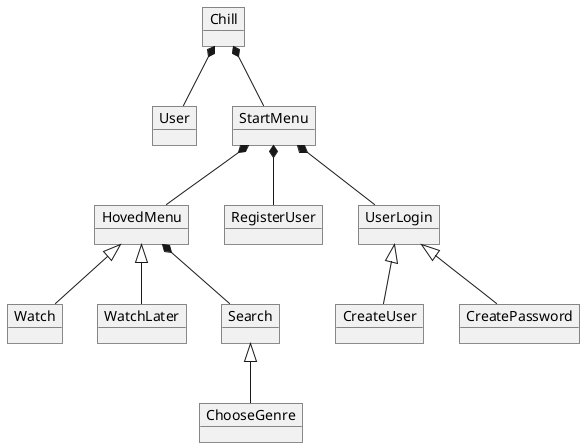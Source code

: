 @startuml
'https://plantuml.com/object-diagram

object Chill

object User
object Watch
object WatchLater
object StartMenu
object HovedMenu
object ChooseGenre
object Search
object RegisterUser
object CreateUser
object UserLogin
object CreatePassword



Chill *-- User
Chill *-- StartMenu
StartMenu *-- RegisterUser

StartMenu *-- HovedMenu
UserLogin <|-- CreatePassword
UserLogin <|-- CreateUser
StartMenu *-- UserLogin
HovedMenu <|-- Watch
HovedMenu *-- Search
Search <|-- ChooseGenre
HovedMenu <|-- WatchLater





@enduml
